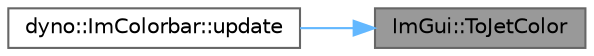digraph "ImGui::ToJetColor"
{
 // LATEX_PDF_SIZE
  bgcolor="transparent";
  edge [fontname=Helvetica,fontsize=10,labelfontname=Helvetica,labelfontsize=10];
  node [fontname=Helvetica,fontsize=10,shape=box,height=0.2,width=0.4];
  rankdir="RL";
  Node1 [id="Node000001",label="ImGui::ToJetColor",height=0.2,width=0.4,color="gray40", fillcolor="grey60", style="filled", fontcolor="black",tooltip=" "];
  Node1 -> Node2 [id="edge1_Node000001_Node000002",dir="back",color="steelblue1",style="solid",tooltip=" "];
  Node2 [id="Node000002",label="dyno::ImColorbar::update",height=0.2,width=0.4,color="grey40", fillcolor="white", style="filled",URL="$classdyno_1_1_im_colorbar.html#a799a496accebdf96daf8bbe0491ee4a4",tooltip=" "];
}
